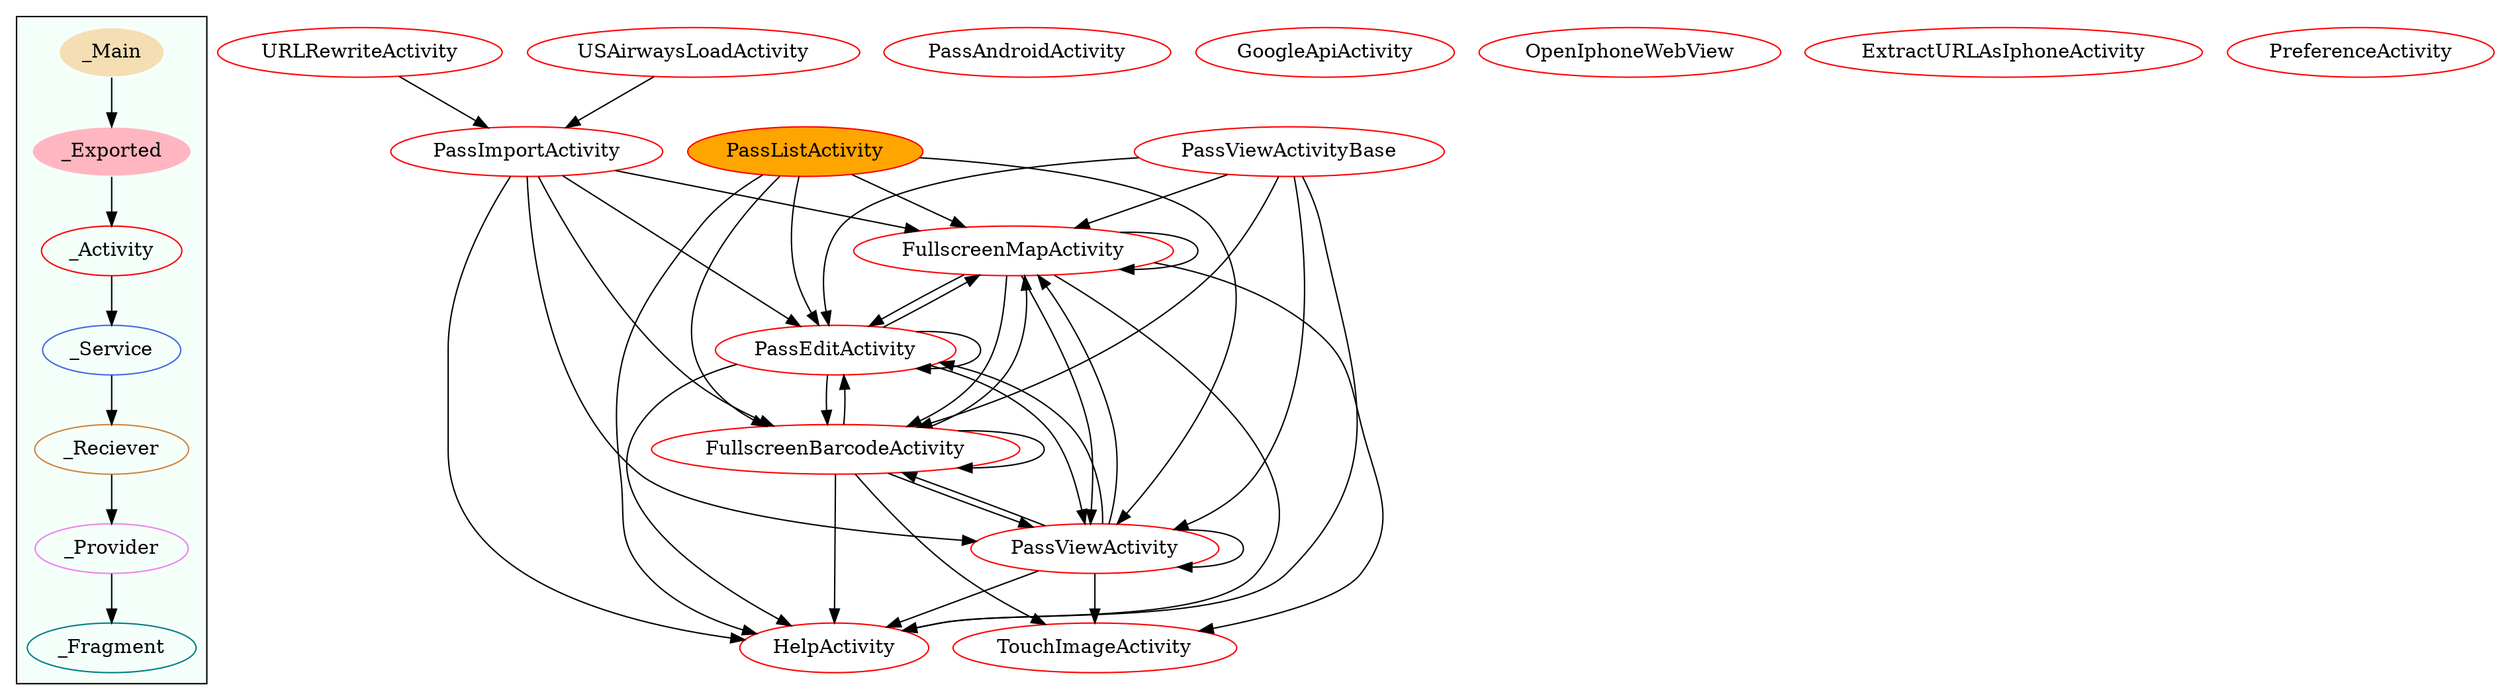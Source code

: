 digraph G {
subgraph cluster_legend{ 
bgcolor=mintcream;
_Activity[color = red];
_Service[color = royalblue];
_Provider[color = violet];
_Reciever[color = peru];
_Fragment[color = teal];
_Main[style=filled, fillcolor=wheat, color = mintcream];
_Exported[style=filled, fillcolor=lightpink, color = mintcream];
_Main -> _Exported -> _Activity -> _Service -> _Reciever -> _Provider -> _Fragment; 
}
FullscreenMapActivity[color = red];
PassAndroidActivity[color = red];
GoogleApiActivity[color = red];
PassEditActivity[color = red];
HelpActivity[color = red];
TouchImageActivity[color = red];
PassViewActivityBase[color = red];
OpenIphoneWebView[color = red];
ExtractURLAsIphoneActivity[color = red];
URLRewriteActivity[color = red];
USAirwaysLoadActivity[color = red];
PassViewActivity[color = red];
PreferenceActivity[color = red];
FullscreenBarcodeActivity[color = red];
PassListActivity[style=filled, fillcolor=orange, color = red];
PassImportActivity[color = red];

 FullscreenMapActivity -> FullscreenBarcodeActivity
 FullscreenMapActivity -> PassViewActivity
 FullscreenMapActivity -> TouchImageActivity
 FullscreenMapActivity -> HelpActivity
 FullscreenMapActivity -> FullscreenMapActivity
 FullscreenMapActivity -> PassEditActivity
 PassEditActivity -> FullscreenBarcodeActivity
 PassEditActivity -> HelpActivity
 PassEditActivity -> PassViewActivity
 PassEditActivity -> PassEditActivity
 PassEditActivity -> FullscreenMapActivity
 PassViewActivityBase -> FullscreenMapActivity
 PassViewActivityBase -> FullscreenBarcodeActivity
 PassViewActivityBase -> HelpActivity
 PassViewActivityBase -> PassViewActivity
 PassViewActivityBase -> PassEditActivity
 URLRewriteActivity -> PassImportActivity
 USAirwaysLoadActivity -> PassImportActivity
 PassViewActivity -> FullscreenBarcodeActivity
 PassViewActivity -> PassViewActivity
 PassViewActivity -> TouchImageActivity
 PassViewActivity -> HelpActivity
 PassViewActivity -> FullscreenMapActivity
 PassViewActivity -> PassEditActivity
 FullscreenBarcodeActivity -> FullscreenMapActivity
 FullscreenBarcodeActivity -> TouchImageActivity
 FullscreenBarcodeActivity -> FullscreenBarcodeActivity
 FullscreenBarcodeActivity -> PassViewActivity
 FullscreenBarcodeActivity -> PassEditActivity
 FullscreenBarcodeActivity -> HelpActivity
 PassListActivity -> FullscreenBarcodeActivity
 PassListActivity -> HelpActivity
 PassListActivity -> PassViewActivity
 PassListActivity -> PassEditActivity
 PassListActivity -> FullscreenMapActivity
 PassImportActivity -> PassEditActivity
 PassImportActivity -> FullscreenBarcodeActivity
 PassImportActivity -> PassViewActivity
 PassImportActivity -> HelpActivity
 PassImportActivity -> FullscreenMapActivity
}